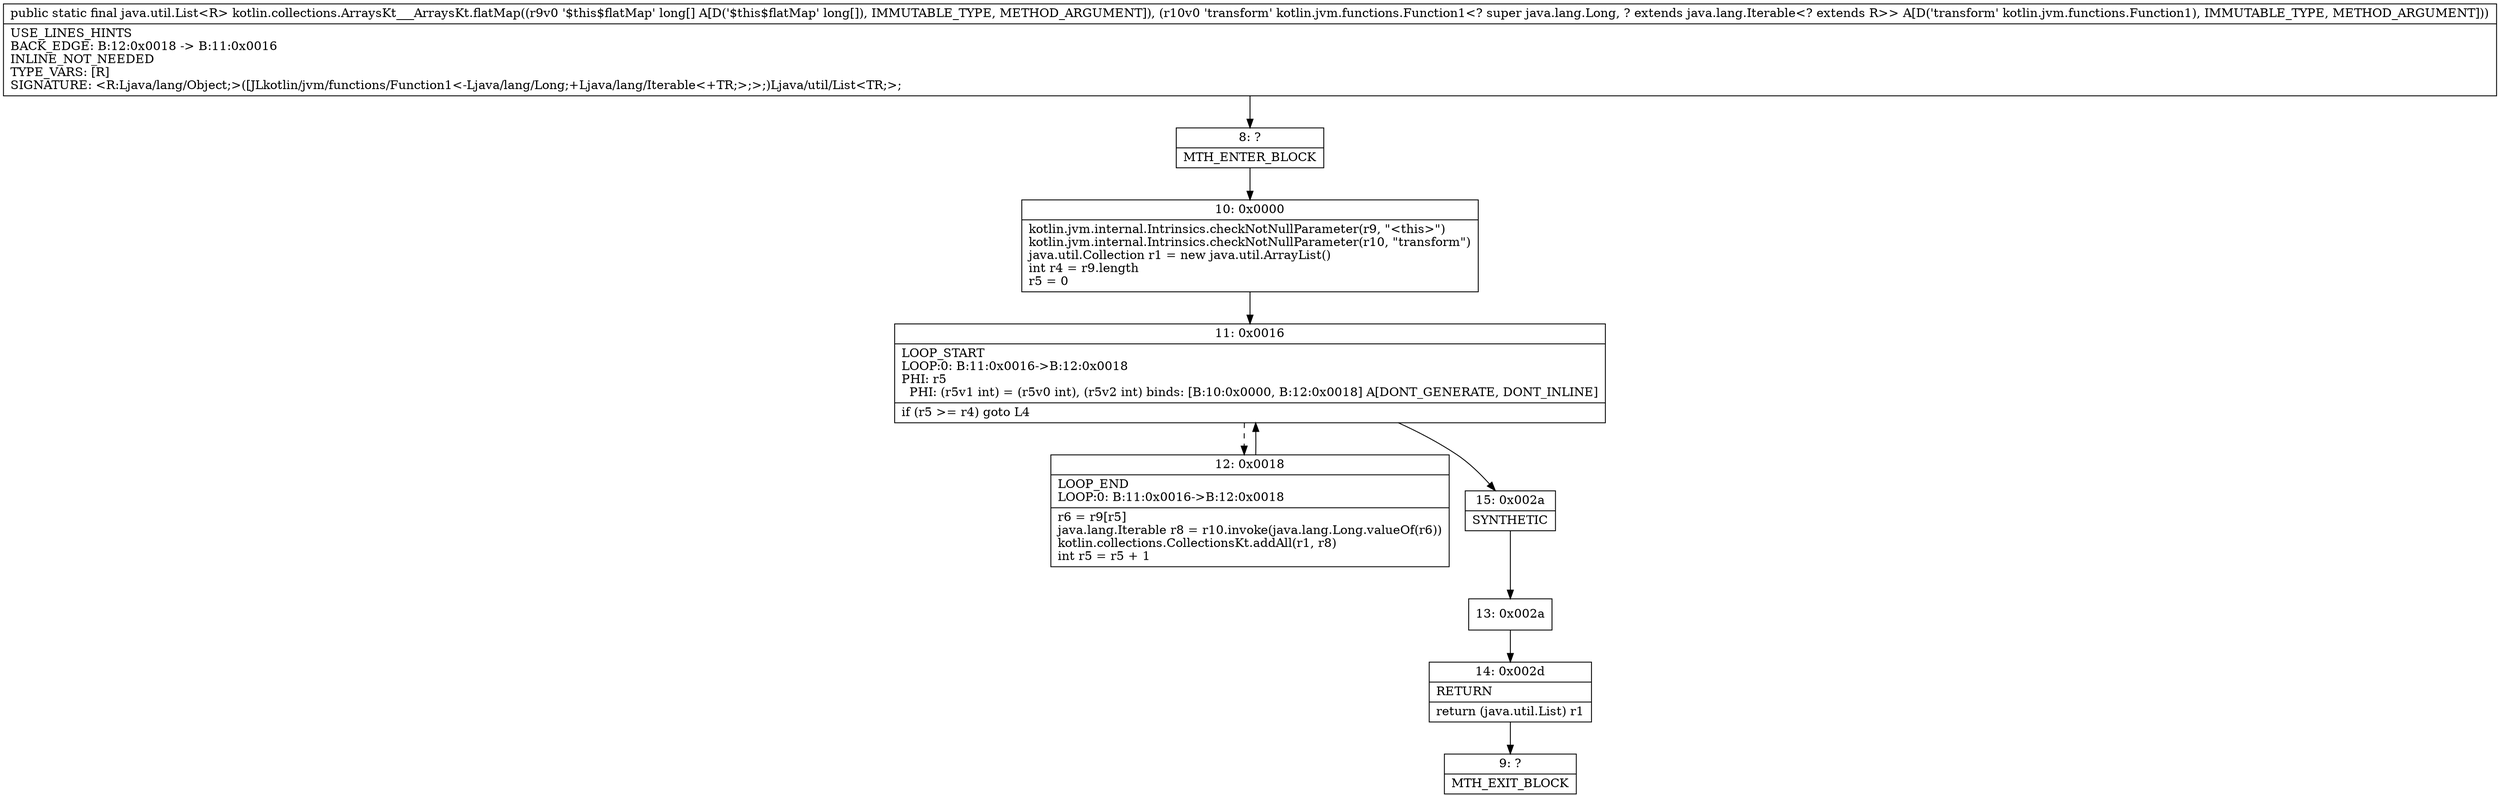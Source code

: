 digraph "CFG forkotlin.collections.ArraysKt___ArraysKt.flatMap([JLkotlin\/jvm\/functions\/Function1;)Ljava\/util\/List;" {
Node_8 [shape=record,label="{8\:\ ?|MTH_ENTER_BLOCK\l}"];
Node_10 [shape=record,label="{10\:\ 0x0000|kotlin.jvm.internal.Intrinsics.checkNotNullParameter(r9, \"\<this\>\")\lkotlin.jvm.internal.Intrinsics.checkNotNullParameter(r10, \"transform\")\ljava.util.Collection r1 = new java.util.ArrayList()\lint r4 = r9.length\lr5 = 0\l}"];
Node_11 [shape=record,label="{11\:\ 0x0016|LOOP_START\lLOOP:0: B:11:0x0016\-\>B:12:0x0018\lPHI: r5 \l  PHI: (r5v1 int) = (r5v0 int), (r5v2 int) binds: [B:10:0x0000, B:12:0x0018] A[DONT_GENERATE, DONT_INLINE]\l|if (r5 \>= r4) goto L4\l}"];
Node_12 [shape=record,label="{12\:\ 0x0018|LOOP_END\lLOOP:0: B:11:0x0016\-\>B:12:0x0018\l|r6 = r9[r5]\ljava.lang.Iterable r8 = r10.invoke(java.lang.Long.valueOf(r6))\lkotlin.collections.CollectionsKt.addAll(r1, r8)\lint r5 = r5 + 1\l}"];
Node_15 [shape=record,label="{15\:\ 0x002a|SYNTHETIC\l}"];
Node_13 [shape=record,label="{13\:\ 0x002a}"];
Node_14 [shape=record,label="{14\:\ 0x002d|RETURN\l|return (java.util.List) r1\l}"];
Node_9 [shape=record,label="{9\:\ ?|MTH_EXIT_BLOCK\l}"];
MethodNode[shape=record,label="{public static final java.util.List\<R\> kotlin.collections.ArraysKt___ArraysKt.flatMap((r9v0 '$this$flatMap' long[] A[D('$this$flatMap' long[]), IMMUTABLE_TYPE, METHOD_ARGUMENT]), (r10v0 'transform' kotlin.jvm.functions.Function1\<? super java.lang.Long, ? extends java.lang.Iterable\<? extends R\>\> A[D('transform' kotlin.jvm.functions.Function1), IMMUTABLE_TYPE, METHOD_ARGUMENT]))  | USE_LINES_HINTS\lBACK_EDGE: B:12:0x0018 \-\> B:11:0x0016\lINLINE_NOT_NEEDED\lTYPE_VARS: [R]\lSIGNATURE: \<R:Ljava\/lang\/Object;\>([JLkotlin\/jvm\/functions\/Function1\<\-Ljava\/lang\/Long;+Ljava\/lang\/Iterable\<+TR;\>;\>;)Ljava\/util\/List\<TR;\>;\l}"];
MethodNode -> Node_8;Node_8 -> Node_10;
Node_10 -> Node_11;
Node_11 -> Node_12[style=dashed];
Node_11 -> Node_15;
Node_12 -> Node_11;
Node_15 -> Node_13;
Node_13 -> Node_14;
Node_14 -> Node_9;
}

